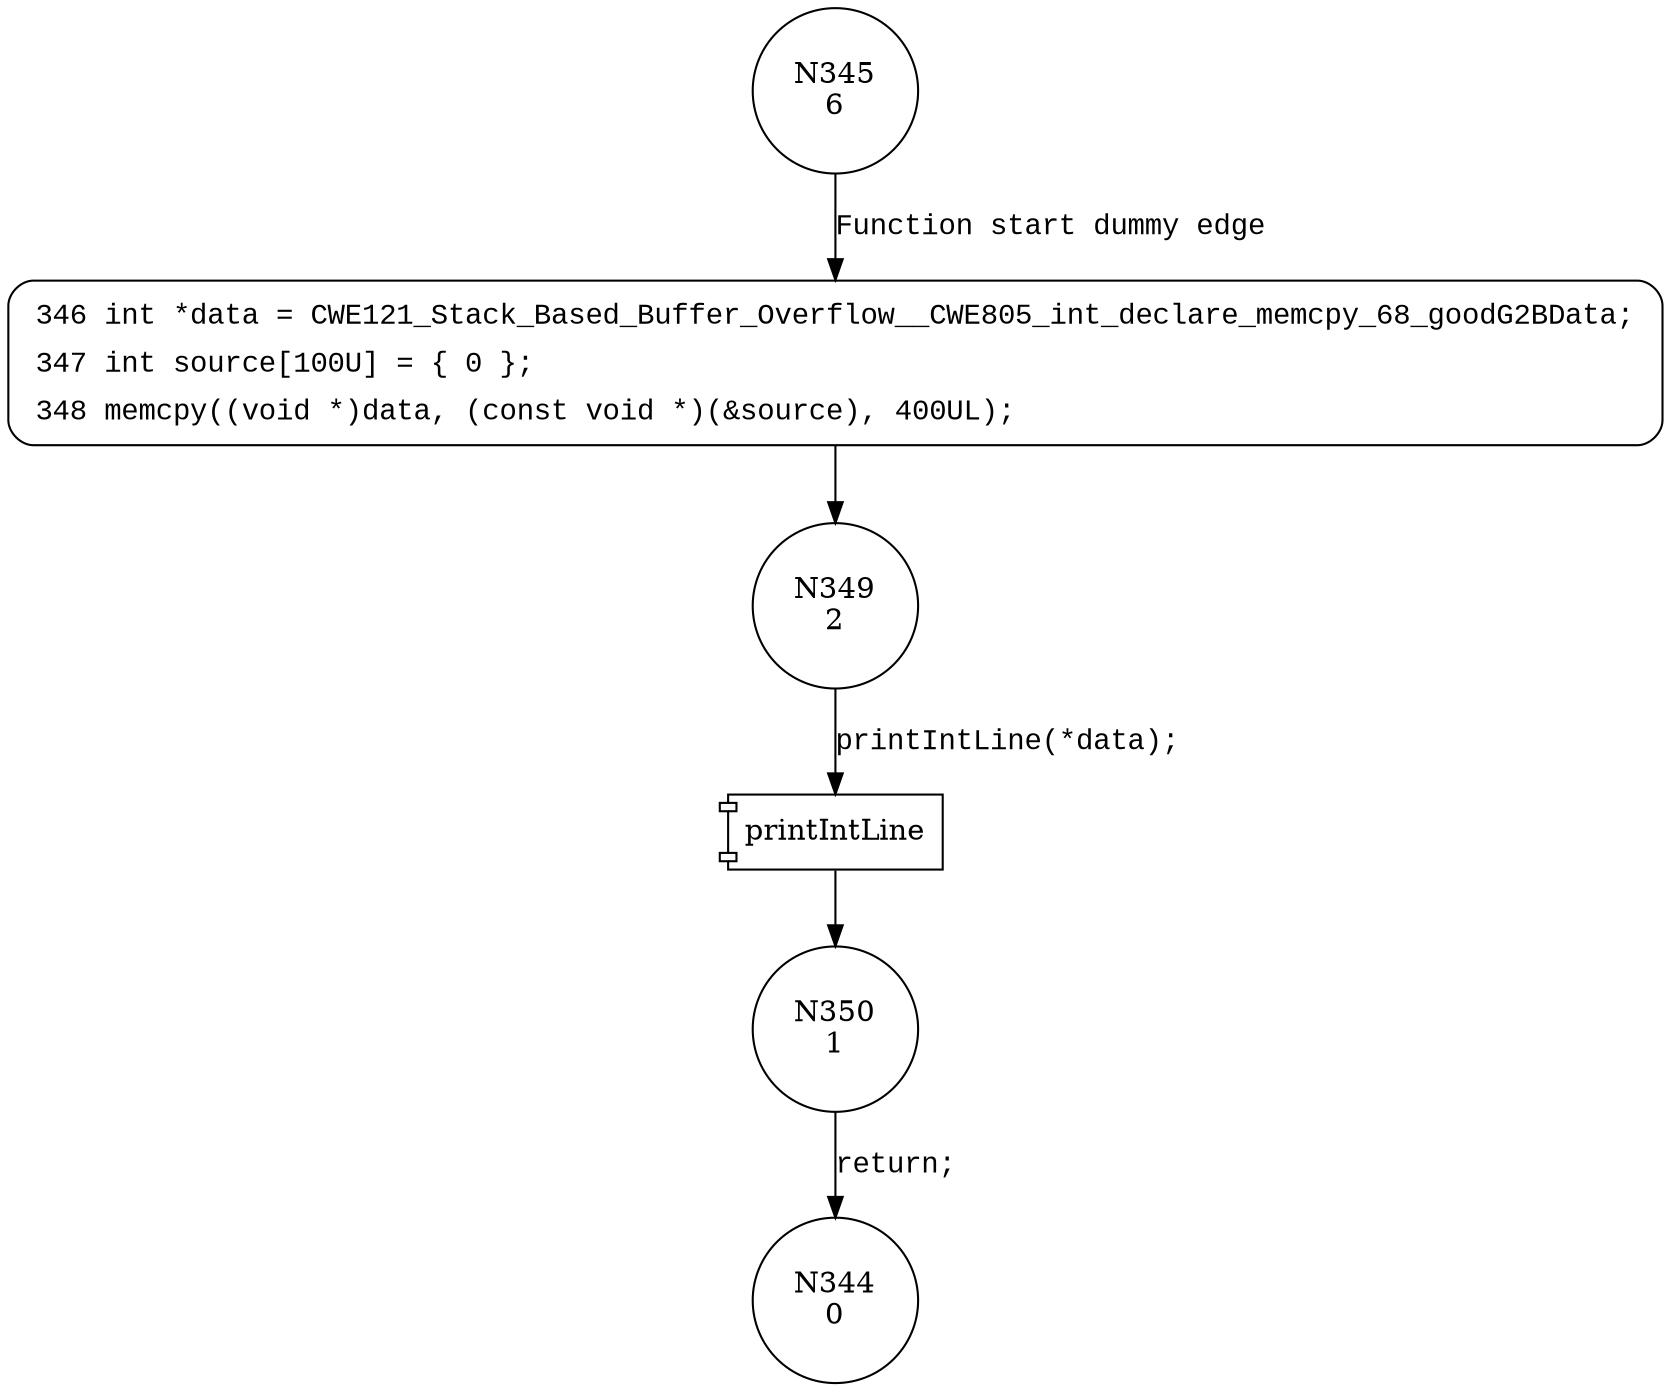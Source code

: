 digraph CWE121_Stack_Based_Buffer_Overflow__CWE805_int_declare_memcpy_68b_goodG2BSink {
345 [shape="circle" label="N345\n6"]
346 [shape="circle" label="N346\n5"]
349 [shape="circle" label="N349\n2"]
350 [shape="circle" label="N350\n1"]
344 [shape="circle" label="N344\n0"]
346 [style="filled,bold" penwidth="1" fillcolor="white" fontname="Courier New" shape="Mrecord" label=<<table border="0" cellborder="0" cellpadding="3" bgcolor="white"><tr><td align="right">346</td><td align="left">int *data = CWE121_Stack_Based_Buffer_Overflow__CWE805_int_declare_memcpy_68_goodG2BData;</td></tr><tr><td align="right">347</td><td align="left">int source[100U] = &#123; 0 &#125;;</td></tr><tr><td align="right">348</td><td align="left">memcpy((void *)data, (const void *)(&amp;source), 400UL);</td></tr></table>>]
346 -> 349[label=""]
345 -> 346 [label="Function start dummy edge" fontname="Courier New"]
100011 [shape="component" label="printIntLine"]
349 -> 100011 [label="printIntLine(*data);" fontname="Courier New"]
100011 -> 350 [label="" fontname="Courier New"]
350 -> 344 [label="return;" fontname="Courier New"]
}